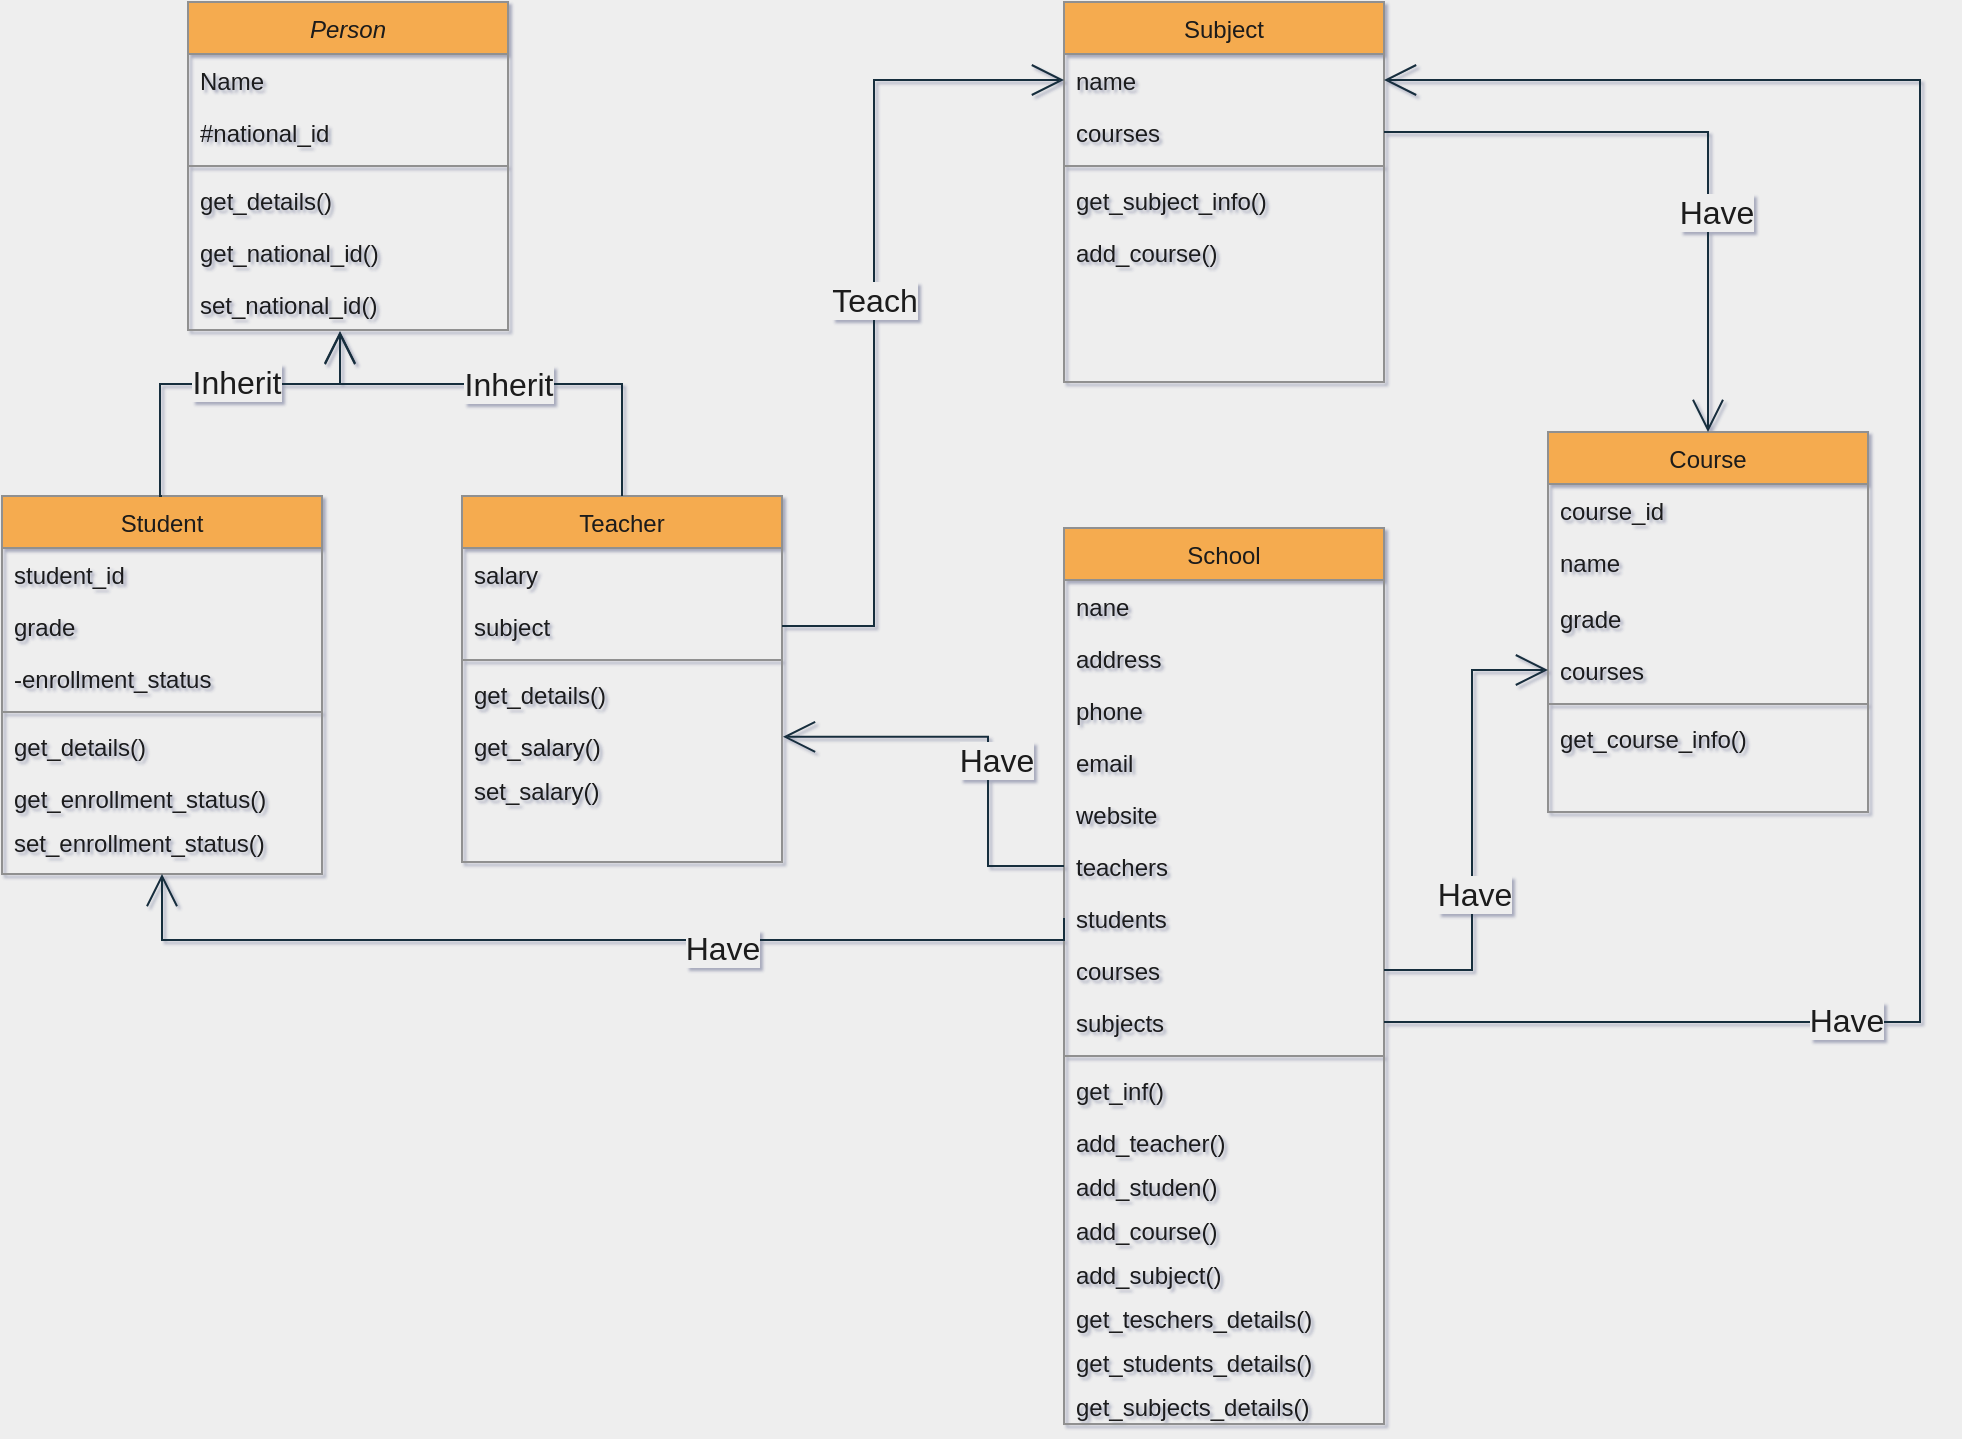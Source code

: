 <mxfile version="20.3.0" type="device"><diagram id="C5RBs43oDa-KdzZeNtuy" name="Page-1"><mxGraphModel dx="1574" dy="1224" grid="0" gridSize="10" guides="1" tooltips="1" connect="1" arrows="1" fold="1" page="1" pageScale="1" pageWidth="1169" pageHeight="827" background="#EEEEEE" math="0" shadow="1"><root><mxCell id="WIyWlLk6GJQsqaUBKTNV-0"/><mxCell id="WIyWlLk6GJQsqaUBKTNV-1" parent="WIyWlLk6GJQsqaUBKTNV-0"/><mxCell id="zkfFHV4jXpPFQw0GAbJ--0" value="Person" style="swimlane;fontStyle=2;align=center;verticalAlign=top;childLayout=stackLayout;horizontal=1;startSize=26;horizontalStack=0;resizeParent=1;resizeLast=0;collapsible=1;marginBottom=0;rounded=0;shadow=0;strokeWidth=1;fillColor=#F5AB50;strokeColor=#909090;fontColor=#1A1A1A;" parent="WIyWlLk6GJQsqaUBKTNV-1" vertex="1"><mxGeometry x="250" y="95" width="160" height="164" as="geometry"><mxRectangle x="230" y="140" width="160" height="26" as="alternateBounds"/></mxGeometry></mxCell><mxCell id="zkfFHV4jXpPFQw0GAbJ--1" value="Name" style="text;align=left;verticalAlign=top;spacingLeft=4;spacingRight=4;overflow=hidden;rotatable=0;points=[[0,0.5],[1,0.5]];portConstraint=eastwest;fontColor=#1A1A1A;rounded=0;" parent="zkfFHV4jXpPFQw0GAbJ--0" vertex="1"><mxGeometry y="26" width="160" height="26" as="geometry"/></mxCell><mxCell id="zkfFHV4jXpPFQw0GAbJ--2" value="#national_id" style="text;align=left;verticalAlign=top;spacingLeft=4;spacingRight=4;overflow=hidden;rotatable=0;points=[[0,0.5],[1,0.5]];portConstraint=eastwest;rounded=0;shadow=0;html=0;fontColor=#1A1A1A;" parent="zkfFHV4jXpPFQw0GAbJ--0" vertex="1"><mxGeometry y="52" width="160" height="26" as="geometry"/></mxCell><mxCell id="zkfFHV4jXpPFQw0GAbJ--4" value="" style="line;html=1;strokeWidth=1;align=left;verticalAlign=middle;spacingTop=-1;spacingLeft=3;spacingRight=3;rotatable=0;labelPosition=right;points=[];portConstraint=eastwest;labelBackgroundColor=#EEEEEE;fillColor=#F5AB50;strokeColor=#909090;fontColor=#1A1A1A;rounded=0;" parent="zkfFHV4jXpPFQw0GAbJ--0" vertex="1"><mxGeometry y="78" width="160" height="8" as="geometry"/></mxCell><mxCell id="zkfFHV4jXpPFQw0GAbJ--5" value="get_details()" style="text;align=left;verticalAlign=top;spacingLeft=4;spacingRight=4;overflow=hidden;rotatable=0;points=[[0,0.5],[1,0.5]];portConstraint=eastwest;fontColor=#1A1A1A;rounded=0;" parent="zkfFHV4jXpPFQw0GAbJ--0" vertex="1"><mxGeometry y="86" width="160" height="26" as="geometry"/></mxCell><mxCell id="AW6fuM9UOS2ZnrsuplME-1" value="get_national_id()" style="text;align=left;verticalAlign=top;spacingLeft=4;spacingRight=4;overflow=hidden;rotatable=0;points=[[0,0.5],[1,0.5]];portConstraint=eastwest;fontColor=#1A1A1A;rounded=0;" parent="zkfFHV4jXpPFQw0GAbJ--0" vertex="1"><mxGeometry y="112" width="160" height="26" as="geometry"/></mxCell><mxCell id="AW6fuM9UOS2ZnrsuplME-2" value="set_national_id()" style="text;align=left;verticalAlign=top;spacingLeft=4;spacingRight=4;overflow=hidden;rotatable=0;points=[[0,0.5],[1,0.5]];portConstraint=eastwest;fontColor=#1A1A1A;rounded=0;" parent="zkfFHV4jXpPFQw0GAbJ--0" vertex="1"><mxGeometry y="138" width="160" height="26" as="geometry"/></mxCell><mxCell id="zkfFHV4jXpPFQw0GAbJ--17" value="Subject" style="swimlane;fontStyle=0;align=center;verticalAlign=top;childLayout=stackLayout;horizontal=1;startSize=26;horizontalStack=0;resizeParent=1;resizeLast=0;collapsible=1;marginBottom=0;rounded=0;shadow=0;strokeWidth=1;fillColor=#F5AB50;strokeColor=#909090;fontColor=#1A1A1A;" parent="WIyWlLk6GJQsqaUBKTNV-1" vertex="1"><mxGeometry x="688" y="95" width="160" height="190" as="geometry"><mxRectangle x="550" y="140" width="160" height="26" as="alternateBounds"/></mxGeometry></mxCell><mxCell id="zkfFHV4jXpPFQw0GAbJ--18" value="name" style="text;align=left;verticalAlign=top;spacingLeft=4;spacingRight=4;overflow=hidden;rotatable=0;points=[[0,0.5],[1,0.5]];portConstraint=eastwest;fontColor=#1A1A1A;rounded=0;" parent="zkfFHV4jXpPFQw0GAbJ--17" vertex="1"><mxGeometry y="26" width="160" height="26" as="geometry"/></mxCell><mxCell id="zkfFHV4jXpPFQw0GAbJ--19" value="courses" style="text;align=left;verticalAlign=top;spacingLeft=4;spacingRight=4;overflow=hidden;rotatable=0;points=[[0,0.5],[1,0.5]];portConstraint=eastwest;rounded=0;shadow=0;html=0;fontColor=#1A1A1A;" parent="zkfFHV4jXpPFQw0GAbJ--17" vertex="1"><mxGeometry y="52" width="160" height="26" as="geometry"/></mxCell><mxCell id="zkfFHV4jXpPFQw0GAbJ--23" value="" style="line;html=1;strokeWidth=1;align=left;verticalAlign=middle;spacingTop=-1;spacingLeft=3;spacingRight=3;rotatable=0;labelPosition=right;points=[];portConstraint=eastwest;labelBackgroundColor=#EEEEEE;fillColor=#F5AB50;strokeColor=#909090;fontColor=#1A1A1A;rounded=0;" parent="zkfFHV4jXpPFQw0GAbJ--17" vertex="1"><mxGeometry y="78" width="160" height="8" as="geometry"/></mxCell><mxCell id="zkfFHV4jXpPFQw0GAbJ--24" value="get_subject_info()" style="text;align=left;verticalAlign=top;spacingLeft=4;spacingRight=4;overflow=hidden;rotatable=0;points=[[0,0.5],[1,0.5]];portConstraint=eastwest;fontColor=#1A1A1A;rounded=0;" parent="zkfFHV4jXpPFQw0GAbJ--17" vertex="1"><mxGeometry y="86" width="160" height="26" as="geometry"/></mxCell><mxCell id="zkfFHV4jXpPFQw0GAbJ--25" value="add_course()" style="text;align=left;verticalAlign=top;spacingLeft=4;spacingRight=4;overflow=hidden;rotatable=0;points=[[0,0.5],[1,0.5]];portConstraint=eastwest;fontColor=#1A1A1A;rounded=0;" parent="zkfFHV4jXpPFQw0GAbJ--17" vertex="1"><mxGeometry y="112" width="160" height="26" as="geometry"/></mxCell><mxCell id="AW6fuM9UOS2ZnrsuplME-18" value="Teacher" style="swimlane;fontStyle=0;align=center;verticalAlign=top;childLayout=stackLayout;horizontal=1;startSize=26;horizontalStack=0;resizeParent=1;resizeLast=0;collapsible=1;marginBottom=0;rounded=0;shadow=0;strokeWidth=1;fillColor=#F5AB50;strokeColor=#909090;fontColor=#1A1A1A;" parent="WIyWlLk6GJQsqaUBKTNV-1" vertex="1"><mxGeometry x="387" y="342" width="160" height="183" as="geometry"><mxRectangle x="130" y="380" width="160" height="26" as="alternateBounds"/></mxGeometry></mxCell><mxCell id="AW6fuM9UOS2ZnrsuplME-19" value="salary" style="text;align=left;verticalAlign=top;spacingLeft=4;spacingRight=4;overflow=hidden;rotatable=0;points=[[0,0.5],[1,0.5]];portConstraint=eastwest;fontColor=#1A1A1A;rounded=0;" parent="AW6fuM9UOS2ZnrsuplME-18" vertex="1"><mxGeometry y="26" width="160" height="26" as="geometry"/></mxCell><mxCell id="AW6fuM9UOS2ZnrsuplME-20" value="subject" style="text;align=left;verticalAlign=top;spacingLeft=4;spacingRight=4;overflow=hidden;rotatable=0;points=[[0,0.5],[1,0.5]];portConstraint=eastwest;rounded=0;shadow=0;html=0;fontColor=#1A1A1A;" parent="AW6fuM9UOS2ZnrsuplME-18" vertex="1"><mxGeometry y="52" width="160" height="26" as="geometry"/></mxCell><mxCell id="AW6fuM9UOS2ZnrsuplME-22" value="" style="line;html=1;strokeWidth=1;align=left;verticalAlign=middle;spacingTop=-1;spacingLeft=3;spacingRight=3;rotatable=0;labelPosition=right;points=[];portConstraint=eastwest;labelBackgroundColor=#EEEEEE;fillColor=#F5AB50;strokeColor=#909090;fontColor=#1A1A1A;rounded=0;" parent="AW6fuM9UOS2ZnrsuplME-18" vertex="1"><mxGeometry y="78" width="160" height="8" as="geometry"/></mxCell><mxCell id="AW6fuM9UOS2ZnrsuplME-23" value="get_details()" style="text;align=left;verticalAlign=top;spacingLeft=4;spacingRight=4;overflow=hidden;rotatable=0;points=[[0,0.5],[1,0.5]];portConstraint=eastwest;fontStyle=0;fontColor=#1A1A1A;rounded=0;" parent="AW6fuM9UOS2ZnrsuplME-18" vertex="1"><mxGeometry y="86" width="160" height="26" as="geometry"/></mxCell><mxCell id="AW6fuM9UOS2ZnrsuplME-24" value="get_salary()" style="text;align=left;verticalAlign=top;spacingLeft=4;spacingRight=4;overflow=hidden;rotatable=0;points=[[0,0.5],[1,0.5]];portConstraint=eastwest;fontColor=#1A1A1A;rounded=0;" parent="AW6fuM9UOS2ZnrsuplME-18" vertex="1"><mxGeometry y="112" width="160" height="22" as="geometry"/></mxCell><mxCell id="AW6fuM9UOS2ZnrsuplME-25" value="set_salary()" style="text;align=left;verticalAlign=top;spacingLeft=4;spacingRight=4;overflow=hidden;rotatable=0;points=[[0,0.5],[1,0.5]];portConstraint=eastwest;fontColor=#1A1A1A;rounded=0;" parent="AW6fuM9UOS2ZnrsuplME-18" vertex="1"><mxGeometry y="134" width="160" height="22" as="geometry"/></mxCell><mxCell id="AW6fuM9UOS2ZnrsuplME-26" value="Course" style="swimlane;fontStyle=0;align=center;verticalAlign=top;childLayout=stackLayout;horizontal=1;startSize=26;horizontalStack=0;resizeParent=1;resizeLast=0;collapsible=1;marginBottom=0;rounded=0;shadow=0;strokeWidth=1;fillColor=#F5AB50;strokeColor=#909090;fontColor=#1A1A1A;" parent="WIyWlLk6GJQsqaUBKTNV-1" vertex="1"><mxGeometry x="930" y="310" width="160" height="190" as="geometry"><mxRectangle x="550" y="140" width="160" height="26" as="alternateBounds"/></mxGeometry></mxCell><mxCell id="AW6fuM9UOS2ZnrsuplME-34" value="course_id" style="text;align=left;verticalAlign=top;spacingLeft=4;spacingRight=4;overflow=hidden;rotatable=0;points=[[0,0.5],[1,0.5]];portConstraint=eastwest;fontColor=#1A1A1A;rounded=0;" parent="AW6fuM9UOS2ZnrsuplME-26" vertex="1"><mxGeometry y="26" width="160" height="26" as="geometry"/></mxCell><mxCell id="AW6fuM9UOS2ZnrsuplME-33" value="name" style="text;align=left;verticalAlign=top;spacingLeft=4;spacingRight=4;overflow=hidden;rotatable=0;points=[[0,0.5],[1,0.5]];portConstraint=eastwest;fontColor=#1A1A1A;rounded=0;" parent="AW6fuM9UOS2ZnrsuplME-26" vertex="1"><mxGeometry y="52" width="160" height="28" as="geometry"/></mxCell><mxCell id="AW6fuM9UOS2ZnrsuplME-27" value="grade" style="text;align=left;verticalAlign=top;spacingLeft=4;spacingRight=4;overflow=hidden;rotatable=0;points=[[0,0.5],[1,0.5]];portConstraint=eastwest;fontColor=#1A1A1A;rounded=0;" parent="AW6fuM9UOS2ZnrsuplME-26" vertex="1"><mxGeometry y="80" width="160" height="26" as="geometry"/></mxCell><mxCell id="AW6fuM9UOS2ZnrsuplME-28" value="courses" style="text;align=left;verticalAlign=top;spacingLeft=4;spacingRight=4;overflow=hidden;rotatable=0;points=[[0,0.5],[1,0.5]];portConstraint=eastwest;rounded=0;shadow=0;html=0;fontColor=#1A1A1A;" parent="AW6fuM9UOS2ZnrsuplME-26" vertex="1"><mxGeometry y="106" width="160" height="26" as="geometry"/></mxCell><mxCell id="AW6fuM9UOS2ZnrsuplME-29" value="" style="line;html=1;strokeWidth=1;align=left;verticalAlign=middle;spacingTop=-1;spacingLeft=3;spacingRight=3;rotatable=0;labelPosition=right;points=[];portConstraint=eastwest;labelBackgroundColor=#EEEEEE;fillColor=#F5AB50;strokeColor=#909090;fontColor=#1A1A1A;rounded=0;" parent="AW6fuM9UOS2ZnrsuplME-26" vertex="1"><mxGeometry y="132" width="160" height="8" as="geometry"/></mxCell><mxCell id="AW6fuM9UOS2ZnrsuplME-30" value="get_course_info()" style="text;align=left;verticalAlign=top;spacingLeft=4;spacingRight=4;overflow=hidden;rotatable=0;points=[[0,0.5],[1,0.5]];portConstraint=eastwest;fontColor=#1A1A1A;rounded=0;" parent="AW6fuM9UOS2ZnrsuplME-26" vertex="1"><mxGeometry y="140" width="160" height="50" as="geometry"/></mxCell><mxCell id="AW6fuM9UOS2ZnrsuplME-35" value="School" style="swimlane;fontStyle=0;align=center;verticalAlign=top;childLayout=stackLayout;horizontal=1;startSize=26;horizontalStack=0;resizeParent=1;resizeLast=0;collapsible=1;marginBottom=0;rounded=0;shadow=0;strokeWidth=1;fillColor=#F5AB50;strokeColor=#909090;fontColor=#1A1A1A;" parent="WIyWlLk6GJQsqaUBKTNV-1" vertex="1"><mxGeometry x="688" y="358" width="160" height="448" as="geometry"><mxRectangle x="130" y="380" width="160" height="26" as="alternateBounds"/></mxGeometry></mxCell><mxCell id="AW6fuM9UOS2ZnrsuplME-36" value="nane" style="text;align=left;verticalAlign=top;spacingLeft=4;spacingRight=4;overflow=hidden;rotatable=0;points=[[0,0.5],[1,0.5]];portConstraint=eastwest;fontColor=#1A1A1A;rounded=0;" parent="AW6fuM9UOS2ZnrsuplME-35" vertex="1"><mxGeometry y="26" width="160" height="26" as="geometry"/></mxCell><mxCell id="AW6fuM9UOS2ZnrsuplME-37" value="address" style="text;align=left;verticalAlign=top;spacingLeft=4;spacingRight=4;overflow=hidden;rotatable=0;points=[[0,0.5],[1,0.5]];portConstraint=eastwest;rounded=0;shadow=0;html=0;fontColor=#1A1A1A;" parent="AW6fuM9UOS2ZnrsuplME-35" vertex="1"><mxGeometry y="52" width="160" height="26" as="geometry"/></mxCell><mxCell id="AW6fuM9UOS2ZnrsuplME-42" value="phone" style="text;align=left;verticalAlign=top;spacingLeft=4;spacingRight=4;overflow=hidden;rotatable=0;points=[[0,0.5],[1,0.5]];portConstraint=eastwest;rounded=0;shadow=0;html=0;fontColor=#1A1A1A;" parent="AW6fuM9UOS2ZnrsuplME-35" vertex="1"><mxGeometry y="78" width="160" height="26" as="geometry"/></mxCell><mxCell id="AW6fuM9UOS2ZnrsuplME-43" value="email" style="text;align=left;verticalAlign=top;spacingLeft=4;spacingRight=4;overflow=hidden;rotatable=0;points=[[0,0.5],[1,0.5]];portConstraint=eastwest;rounded=0;shadow=0;html=0;fontColor=#1A1A1A;" parent="AW6fuM9UOS2ZnrsuplME-35" vertex="1"><mxGeometry y="104" width="160" height="26" as="geometry"/></mxCell><mxCell id="AW6fuM9UOS2ZnrsuplME-44" value="website" style="text;align=left;verticalAlign=top;spacingLeft=4;spacingRight=4;overflow=hidden;rotatable=0;points=[[0,0.5],[1,0.5]];portConstraint=eastwest;rounded=0;shadow=0;html=0;fontColor=#1A1A1A;" parent="AW6fuM9UOS2ZnrsuplME-35" vertex="1"><mxGeometry y="130" width="160" height="26" as="geometry"/></mxCell><mxCell id="AW6fuM9UOS2ZnrsuplME-45" value="teachers" style="text;align=left;verticalAlign=top;spacingLeft=4;spacingRight=4;overflow=hidden;rotatable=0;points=[[0,0.5],[1,0.5]];portConstraint=eastwest;rounded=0;shadow=0;html=0;fontColor=#1A1A1A;" parent="AW6fuM9UOS2ZnrsuplME-35" vertex="1"><mxGeometry y="156" width="160" height="26" as="geometry"/></mxCell><mxCell id="AW6fuM9UOS2ZnrsuplME-46" value="students" style="text;align=left;verticalAlign=top;spacingLeft=4;spacingRight=4;overflow=hidden;rotatable=0;points=[[0,0.5],[1,0.5]];portConstraint=eastwest;rounded=0;shadow=0;html=0;fontColor=#1A1A1A;" parent="AW6fuM9UOS2ZnrsuplME-35" vertex="1"><mxGeometry y="182" width="160" height="26" as="geometry"/></mxCell><mxCell id="AW6fuM9UOS2ZnrsuplME-47" value="courses" style="text;align=left;verticalAlign=top;spacingLeft=4;spacingRight=4;overflow=hidden;rotatable=0;points=[[0,0.5],[1,0.5]];portConstraint=eastwest;rounded=0;shadow=0;html=0;fontColor=#1A1A1A;" parent="AW6fuM9UOS2ZnrsuplME-35" vertex="1"><mxGeometry y="208" width="160" height="26" as="geometry"/></mxCell><mxCell id="AW6fuM9UOS2ZnrsuplME-48" value="subjects" style="text;align=left;verticalAlign=top;spacingLeft=4;spacingRight=4;overflow=hidden;rotatable=0;points=[[0,0.5],[1,0.5]];portConstraint=eastwest;rounded=0;shadow=0;html=0;fontColor=#1A1A1A;" parent="AW6fuM9UOS2ZnrsuplME-35" vertex="1"><mxGeometry y="234" width="160" height="26" as="geometry"/></mxCell><mxCell id="AW6fuM9UOS2ZnrsuplME-38" value="" style="line;html=1;strokeWidth=1;align=left;verticalAlign=middle;spacingTop=-1;spacingLeft=3;spacingRight=3;rotatable=0;labelPosition=right;points=[];portConstraint=eastwest;labelBackgroundColor=#EEEEEE;fillColor=#F5AB50;strokeColor=#909090;fontColor=#1A1A1A;rounded=0;" parent="AW6fuM9UOS2ZnrsuplME-35" vertex="1"><mxGeometry y="260" width="160" height="8" as="geometry"/></mxCell><mxCell id="AW6fuM9UOS2ZnrsuplME-39" value="get_inf()" style="text;align=left;verticalAlign=top;spacingLeft=4;spacingRight=4;overflow=hidden;rotatable=0;points=[[0,0.5],[1,0.5]];portConstraint=eastwest;fontStyle=0;fontColor=#1A1A1A;rounded=0;" parent="AW6fuM9UOS2ZnrsuplME-35" vertex="1"><mxGeometry y="268" width="160" height="26" as="geometry"/></mxCell><mxCell id="AW6fuM9UOS2ZnrsuplME-40" value="add_teacher()" style="text;align=left;verticalAlign=top;spacingLeft=4;spacingRight=4;overflow=hidden;rotatable=0;points=[[0,0.5],[1,0.5]];portConstraint=eastwest;fontColor=#1A1A1A;rounded=0;" parent="AW6fuM9UOS2ZnrsuplME-35" vertex="1"><mxGeometry y="294" width="160" height="22" as="geometry"/></mxCell><mxCell id="AW6fuM9UOS2ZnrsuplME-41" value="add_studen()" style="text;align=left;verticalAlign=top;spacingLeft=4;spacingRight=4;overflow=hidden;rotatable=0;points=[[0,0.5],[1,0.5]];portConstraint=eastwest;fontColor=#1A1A1A;rounded=0;" parent="AW6fuM9UOS2ZnrsuplME-35" vertex="1"><mxGeometry y="316" width="160" height="22" as="geometry"/></mxCell><mxCell id="AW6fuM9UOS2ZnrsuplME-49" value="add_course()" style="text;align=left;verticalAlign=top;spacingLeft=4;spacingRight=4;overflow=hidden;rotatable=0;points=[[0,0.5],[1,0.5]];portConstraint=eastwest;fontColor=#1A1A1A;rounded=0;" parent="AW6fuM9UOS2ZnrsuplME-35" vertex="1"><mxGeometry y="338" width="160" height="22" as="geometry"/></mxCell><mxCell id="AW6fuM9UOS2ZnrsuplME-50" value="add_subject()" style="text;align=left;verticalAlign=top;spacingLeft=4;spacingRight=4;overflow=hidden;rotatable=0;points=[[0,0.5],[1,0.5]];portConstraint=eastwest;fontColor=#1A1A1A;rounded=0;" parent="AW6fuM9UOS2ZnrsuplME-35" vertex="1"><mxGeometry y="360" width="160" height="22" as="geometry"/></mxCell><mxCell id="AW6fuM9UOS2ZnrsuplME-51" value="get_teschers_details()" style="text;align=left;verticalAlign=top;spacingLeft=4;spacingRight=4;overflow=hidden;rotatable=0;points=[[0,0.5],[1,0.5]];portConstraint=eastwest;fontColor=#1A1A1A;rounded=0;" parent="AW6fuM9UOS2ZnrsuplME-35" vertex="1"><mxGeometry y="382" width="160" height="22" as="geometry"/></mxCell><mxCell id="AW6fuM9UOS2ZnrsuplME-53" value="get_students_details()" style="text;align=left;verticalAlign=top;spacingLeft=4;spacingRight=4;overflow=hidden;rotatable=0;points=[[0,0.5],[1,0.5]];portConstraint=eastwest;fontColor=#1A1A1A;rounded=0;" parent="AW6fuM9UOS2ZnrsuplME-35" vertex="1"><mxGeometry y="404" width="160" height="22" as="geometry"/></mxCell><mxCell id="AW6fuM9UOS2ZnrsuplME-54" value="get_subjects_details()" style="text;align=left;verticalAlign=top;spacingLeft=4;spacingRight=4;overflow=hidden;rotatable=0;points=[[0,0.5],[1,0.5]];portConstraint=eastwest;fontColor=#1A1A1A;rounded=0;" parent="AW6fuM9UOS2ZnrsuplME-35" vertex="1"><mxGeometry y="426" width="160" height="22" as="geometry"/></mxCell><mxCell id="zkfFHV4jXpPFQw0GAbJ--6" value="Student" style="swimlane;fontStyle=0;align=center;verticalAlign=top;childLayout=stackLayout;horizontal=1;startSize=26;horizontalStack=0;resizeParent=1;resizeLast=0;collapsible=1;marginBottom=0;rounded=0;shadow=0;strokeWidth=1;fillColor=#F5AB50;strokeColor=#909090;fontColor=#1A1A1A;" parent="WIyWlLk6GJQsqaUBKTNV-1" vertex="1"><mxGeometry x="157" y="342" width="160" height="189" as="geometry"><mxRectangle x="130" y="380" width="160" height="26" as="alternateBounds"/></mxGeometry></mxCell><mxCell id="zkfFHV4jXpPFQw0GAbJ--7" value="student_id" style="text;align=left;verticalAlign=top;spacingLeft=4;spacingRight=4;overflow=hidden;rotatable=0;points=[[0,0.5],[1,0.5]];portConstraint=eastwest;fontColor=#1A1A1A;rounded=0;" parent="zkfFHV4jXpPFQw0GAbJ--6" vertex="1"><mxGeometry y="26" width="160" height="26" as="geometry"/></mxCell><mxCell id="zkfFHV4jXpPFQw0GAbJ--8" value="grade" style="text;align=left;verticalAlign=top;spacingLeft=4;spacingRight=4;overflow=hidden;rotatable=0;points=[[0,0.5],[1,0.5]];portConstraint=eastwest;rounded=0;shadow=0;html=0;fontColor=#1A1A1A;" parent="zkfFHV4jXpPFQw0GAbJ--6" vertex="1"><mxGeometry y="52" width="160" height="26" as="geometry"/></mxCell><mxCell id="AW6fuM9UOS2ZnrsuplME-6" value="-enrollment_status" style="text;align=left;verticalAlign=top;spacingLeft=4;spacingRight=4;overflow=hidden;rotatable=0;points=[[0,0.5],[1,0.5]];portConstraint=eastwest;rounded=0;shadow=0;html=0;fontColor=#1A1A1A;" parent="zkfFHV4jXpPFQw0GAbJ--6" vertex="1"><mxGeometry y="78" width="160" height="26" as="geometry"/></mxCell><mxCell id="zkfFHV4jXpPFQw0GAbJ--9" value="" style="line;html=1;strokeWidth=1;align=left;verticalAlign=middle;spacingTop=-1;spacingLeft=3;spacingRight=3;rotatable=0;labelPosition=right;points=[];portConstraint=eastwest;labelBackgroundColor=#EEEEEE;fillColor=#F5AB50;strokeColor=#909090;fontColor=#1A1A1A;rounded=0;" parent="zkfFHV4jXpPFQw0GAbJ--6" vertex="1"><mxGeometry y="104" width="160" height="8" as="geometry"/></mxCell><mxCell id="zkfFHV4jXpPFQw0GAbJ--10" value="get_details()" style="text;align=left;verticalAlign=top;spacingLeft=4;spacingRight=4;overflow=hidden;rotatable=0;points=[[0,0.5],[1,0.5]];portConstraint=eastwest;fontStyle=0;fontColor=#1A1A1A;rounded=0;" parent="zkfFHV4jXpPFQw0GAbJ--6" vertex="1"><mxGeometry y="112" width="160" height="26" as="geometry"/></mxCell><mxCell id="zkfFHV4jXpPFQw0GAbJ--11" value="get_enrollment_status()" style="text;align=left;verticalAlign=top;spacingLeft=4;spacingRight=4;overflow=hidden;rotatable=0;points=[[0,0.5],[1,0.5]];portConstraint=eastwest;fontColor=#1A1A1A;rounded=0;" parent="zkfFHV4jXpPFQw0GAbJ--6" vertex="1"><mxGeometry y="138" width="160" height="22" as="geometry"/></mxCell><mxCell id="AW6fuM9UOS2ZnrsuplME-9" value="set_enrollment_status()" style="text;align=left;verticalAlign=top;spacingLeft=4;spacingRight=4;overflow=hidden;rotatable=0;points=[[0,0.5],[1,0.5]];portConstraint=eastwest;fontColor=#1A1A1A;rounded=0;" parent="zkfFHV4jXpPFQw0GAbJ--6" vertex="1"><mxGeometry y="160" width="160" height="22" as="geometry"/></mxCell><mxCell id="AW6fuM9UOS2ZnrsuplME-59" style="edgeStyle=orthogonalEdgeStyle;rounded=0;orthogonalLoop=1;jettySize=auto;html=1;exitX=0;exitY=0.5;exitDx=0;exitDy=0;strokeColor=#182E3E;fontSize=12;fontColor=#1A1A1A;endArrow=open;startSize=14;endSize=14;labelBackgroundColor=#EEEEEE;entryX=1.003;entryY=0.383;entryDx=0;entryDy=0;entryPerimeter=0;" parent="WIyWlLk6GJQsqaUBKTNV-1" source="AW6fuM9UOS2ZnrsuplME-45" target="AW6fuM9UOS2ZnrsuplME-24" edge="1"><mxGeometry relative="1" as="geometry"><mxPoint x="274" y="257" as="targetPoint"/><Array as="points"><mxPoint x="650" y="526"/><mxPoint x="650" y="462"/><mxPoint x="627" y="462"/></Array></mxGeometry></mxCell><mxCell id="AW6fuM9UOS2ZnrsuplME-66" value="Have" style="edgeLabel;html=1;align=center;verticalAlign=middle;resizable=0;points=[];fontSize=16;fontColor=#1A1A1A;labelBackgroundColor=#EEEEEE;" parent="AW6fuM9UOS2ZnrsuplME-59" vertex="1" connectable="0"><mxGeometry x="-0.099" y="-4" relative="1" as="geometry"><mxPoint y="1" as="offset"/></mxGeometry></mxCell><mxCell id="AW6fuM9UOS2ZnrsuplME-61" style="edgeStyle=orthogonalEdgeStyle;rounded=0;orthogonalLoop=1;jettySize=auto;html=1;exitX=0;exitY=0.5;exitDx=0;exitDy=0;strokeColor=#182E3E;fontSize=12;fontColor=#1A1A1A;endArrow=open;startSize=14;endSize=14;labelBackgroundColor=#EEEEEE;entryX=0.5;entryY=1;entryDx=0;entryDy=0;" parent="WIyWlLk6GJQsqaUBKTNV-1" source="AW6fuM9UOS2ZnrsuplME-46" target="zkfFHV4jXpPFQw0GAbJ--6" edge="1"><mxGeometry relative="1" as="geometry"><Array as="points"><mxPoint x="688" y="564"/><mxPoint x="237" y="564"/></Array><mxPoint x="199" y="445" as="targetPoint"/></mxGeometry></mxCell><mxCell id="AW6fuM9UOS2ZnrsuplME-67" value="Have" style="edgeLabel;html=1;align=center;verticalAlign=middle;resizable=0;points=[];fontSize=16;fontColor=#1A1A1A;labelBackgroundColor=#EEEEEE;" parent="AW6fuM9UOS2ZnrsuplME-61" vertex="1" connectable="0"><mxGeometry x="-0.262" y="4" relative="1" as="geometry"><mxPoint as="offset"/></mxGeometry></mxCell><mxCell id="AW6fuM9UOS2ZnrsuplME-62" style="edgeStyle=orthogonalEdgeStyle;rounded=0;orthogonalLoop=1;jettySize=auto;html=1;entryX=0;entryY=0.5;entryDx=0;entryDy=0;strokeColor=#182E3E;fontSize=12;fontColor=#1A1A1A;endArrow=open;startSize=14;endSize=14;labelBackgroundColor=#EEEEEE;" parent="WIyWlLk6GJQsqaUBKTNV-1" source="AW6fuM9UOS2ZnrsuplME-20" target="zkfFHV4jXpPFQw0GAbJ--18" edge="1"><mxGeometry relative="1" as="geometry"><Array as="points"><mxPoint x="593" y="407"/><mxPoint x="593" y="134"/></Array></mxGeometry></mxCell><mxCell id="AW6fuM9UOS2ZnrsuplME-77" value="Teach" style="edgeLabel;html=1;align=center;verticalAlign=middle;resizable=0;points=[];fontSize=16;fontColor=#1A1A1A;labelBackgroundColor=#EEEEEE;" parent="AW6fuM9UOS2ZnrsuplME-62" vertex="1" connectable="0"><mxGeometry x="0.01" relative="1" as="geometry"><mxPoint as="offset"/></mxGeometry></mxCell><mxCell id="AW6fuM9UOS2ZnrsuplME-63" style="edgeStyle=orthogonalEdgeStyle;rounded=0;orthogonalLoop=1;jettySize=auto;html=1;exitX=1;exitY=0.5;exitDx=0;exitDy=0;strokeColor=#182E3E;fontSize=12;fontColor=#1A1A1A;endArrow=open;startSize=14;endSize=14;labelBackgroundColor=#EEEEEE;entryX=0;entryY=0.5;entryDx=0;entryDy=0;" parent="WIyWlLk6GJQsqaUBKTNV-1" source="AW6fuM9UOS2ZnrsuplME-47" target="AW6fuM9UOS2ZnrsuplME-28" edge="1"><mxGeometry relative="1" as="geometry"><mxPoint x="806" y="473" as="targetPoint"/><Array as="points"><mxPoint x="892" y="579"/><mxPoint x="892" y="429"/></Array></mxGeometry></mxCell><mxCell id="AW6fuM9UOS2ZnrsuplME-68" value="Have" style="edgeLabel;html=1;align=center;verticalAlign=middle;resizable=0;points=[];fontSize=16;fontColor=#1A1A1A;labelBackgroundColor=#EEEEEE;" parent="AW6fuM9UOS2ZnrsuplME-63" vertex="1" connectable="0"><mxGeometry x="-0.287" y="-1" relative="1" as="geometry"><mxPoint as="offset"/></mxGeometry></mxCell><mxCell id="AW6fuM9UOS2ZnrsuplME-64" style="edgeStyle=orthogonalEdgeStyle;rounded=0;orthogonalLoop=1;jettySize=auto;html=1;exitX=1;exitY=0.5;exitDx=0;exitDy=0;entryX=1;entryY=0.5;entryDx=0;entryDy=0;strokeColor=#182E3E;fontSize=12;fontColor=#1A1A1A;endArrow=open;startSize=14;endSize=14;labelBackgroundColor=#EEEEEE;" parent="WIyWlLk6GJQsqaUBKTNV-1" source="AW6fuM9UOS2ZnrsuplME-48" target="zkfFHV4jXpPFQw0GAbJ--18" edge="1"><mxGeometry relative="1" as="geometry"><Array as="points"><mxPoint x="1116" y="605"/><mxPoint x="1116" y="134"/></Array></mxGeometry></mxCell><mxCell id="AW6fuM9UOS2ZnrsuplME-69" value="Have" style="edgeLabel;html=1;align=center;verticalAlign=middle;resizable=0;points=[];fontSize=16;fontColor=#1A1A1A;labelBackgroundColor=#EEEEEE;" parent="AW6fuM9UOS2ZnrsuplME-64" vertex="1" connectable="0"><mxGeometry x="-0.776" y="2" relative="1" as="geometry"><mxPoint x="118" y="1" as="offset"/></mxGeometry></mxCell><mxCell id="AW6fuM9UOS2ZnrsuplME-65" style="edgeStyle=orthogonalEdgeStyle;rounded=0;orthogonalLoop=1;jettySize=auto;html=1;exitX=1;exitY=0.5;exitDx=0;exitDy=0;strokeColor=#182E3E;fontSize=12;fontColor=#1A1A1A;endArrow=open;startSize=14;endSize=14;labelBackgroundColor=#EEEEEE;" parent="WIyWlLk6GJQsqaUBKTNV-1" source="zkfFHV4jXpPFQw0GAbJ--19" target="AW6fuM9UOS2ZnrsuplME-26" edge="1"><mxGeometry relative="1" as="geometry"><Array as="points"><mxPoint x="1010" y="160"/></Array></mxGeometry></mxCell><mxCell id="AW6fuM9UOS2ZnrsuplME-70" value="Have" style="edgeLabel;html=1;align=center;verticalAlign=middle;resizable=0;points=[];fontSize=16;fontColor=#1A1A1A;labelBackgroundColor=#EEEEEE;" parent="AW6fuM9UOS2ZnrsuplME-65" vertex="1" connectable="0"><mxGeometry x="0.285" y="4" relative="1" as="geometry"><mxPoint y="1" as="offset"/></mxGeometry></mxCell><mxCell id="8WqJ8QjY-BXIJkxav5uJ-5" style="edgeStyle=orthogonalEdgeStyle;rounded=0;orthogonalLoop=1;jettySize=auto;html=1;strokeColor=#182E3E;fontSize=12;fontColor=#1A1A1A;endArrow=open;startSize=14;endSize=14;labelBackgroundColor=#EEEEEE;exitX=0.5;exitY=0;exitDx=0;exitDy=0;entryX=0.474;entryY=1.018;entryDx=0;entryDy=0;entryPerimeter=0;" edge="1" parent="WIyWlLk6GJQsqaUBKTNV-1" source="AW6fuM9UOS2ZnrsuplME-18" target="AW6fuM9UOS2ZnrsuplME-2"><mxGeometry relative="1" as="geometry"><mxPoint x="557" y="417" as="sourcePoint"/><mxPoint x="324" y="259" as="targetPoint"/><Array as="points"><mxPoint x="467" y="286"/><mxPoint x="326" y="286"/><mxPoint x="326" y="260"/></Array></mxGeometry></mxCell><mxCell id="8WqJ8QjY-BXIJkxav5uJ-6" value="Inherit" style="edgeLabel;html=1;align=center;verticalAlign=middle;resizable=0;points=[];fontSize=16;fontColor=#1A1A1A;labelBackgroundColor=#EEEEEE;" vertex="1" connectable="0" parent="8WqJ8QjY-BXIJkxav5uJ-5"><mxGeometry x="0.01" relative="1" as="geometry"><mxPoint as="offset"/></mxGeometry></mxCell><mxCell id="8WqJ8QjY-BXIJkxav5uJ-7" style="edgeStyle=orthogonalEdgeStyle;rounded=0;orthogonalLoop=1;jettySize=auto;html=1;strokeColor=#182E3E;fontSize=12;fontColor=#1A1A1A;endArrow=open;startSize=14;endSize=14;labelBackgroundColor=#EEEEEE;entryX=0.475;entryY=1.038;entryDx=0;entryDy=0;entryPerimeter=0;exitX=0.5;exitY=0;exitDx=0;exitDy=0;" edge="1" parent="WIyWlLk6GJQsqaUBKTNV-1" source="zkfFHV4jXpPFQw0GAbJ--6" target="AW6fuM9UOS2ZnrsuplME-2"><mxGeometry relative="1" as="geometry"><mxPoint x="150" y="353" as="sourcePoint"/><mxPoint x="299" y="306" as="targetPoint"/><Array as="points"><mxPoint x="236" y="342"/><mxPoint x="236" y="286"/><mxPoint x="326" y="286"/></Array></mxGeometry></mxCell><mxCell id="8WqJ8QjY-BXIJkxav5uJ-8" value="Inherit" style="edgeLabel;html=1;align=center;verticalAlign=middle;resizable=0;points=[];fontSize=16;fontColor=#1A1A1A;labelBackgroundColor=#EEEEEE;" vertex="1" connectable="0" parent="8WqJ8QjY-BXIJkxav5uJ-7"><mxGeometry x="0.01" relative="1" as="geometry"><mxPoint x="7" y="-1" as="offset"/></mxGeometry></mxCell></root></mxGraphModel></diagram></mxfile>